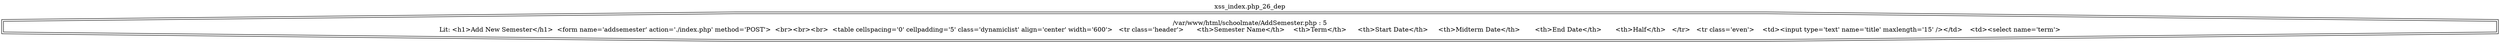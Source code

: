 digraph cfg {
  label="xss_index.php_26_dep";
  labelloc=t;
  n1 [shape=doubleoctagon, label="/var/www/html/schoolmate/AddSemester.php : 5\nLit: <h1>Add New Semester</h1>  <form name='addsemester' action='./index.php' method='POST'>  <br><br><br>  <table cellspacing='0' cellpadding='5' class='dynamiclist' align='center' width='600'>   <tr class='header'>	<th>Semester Name</th>	<th>Term</th>	<th>Start Date</th>	<th>Midterm Date</th>	<th>End Date</th>	<th>Half</th>   </tr>   <tr class='even'>    <td><input type='text' name='title' maxlength='15' /></td>	<td><select name='term'>\n"];
}
